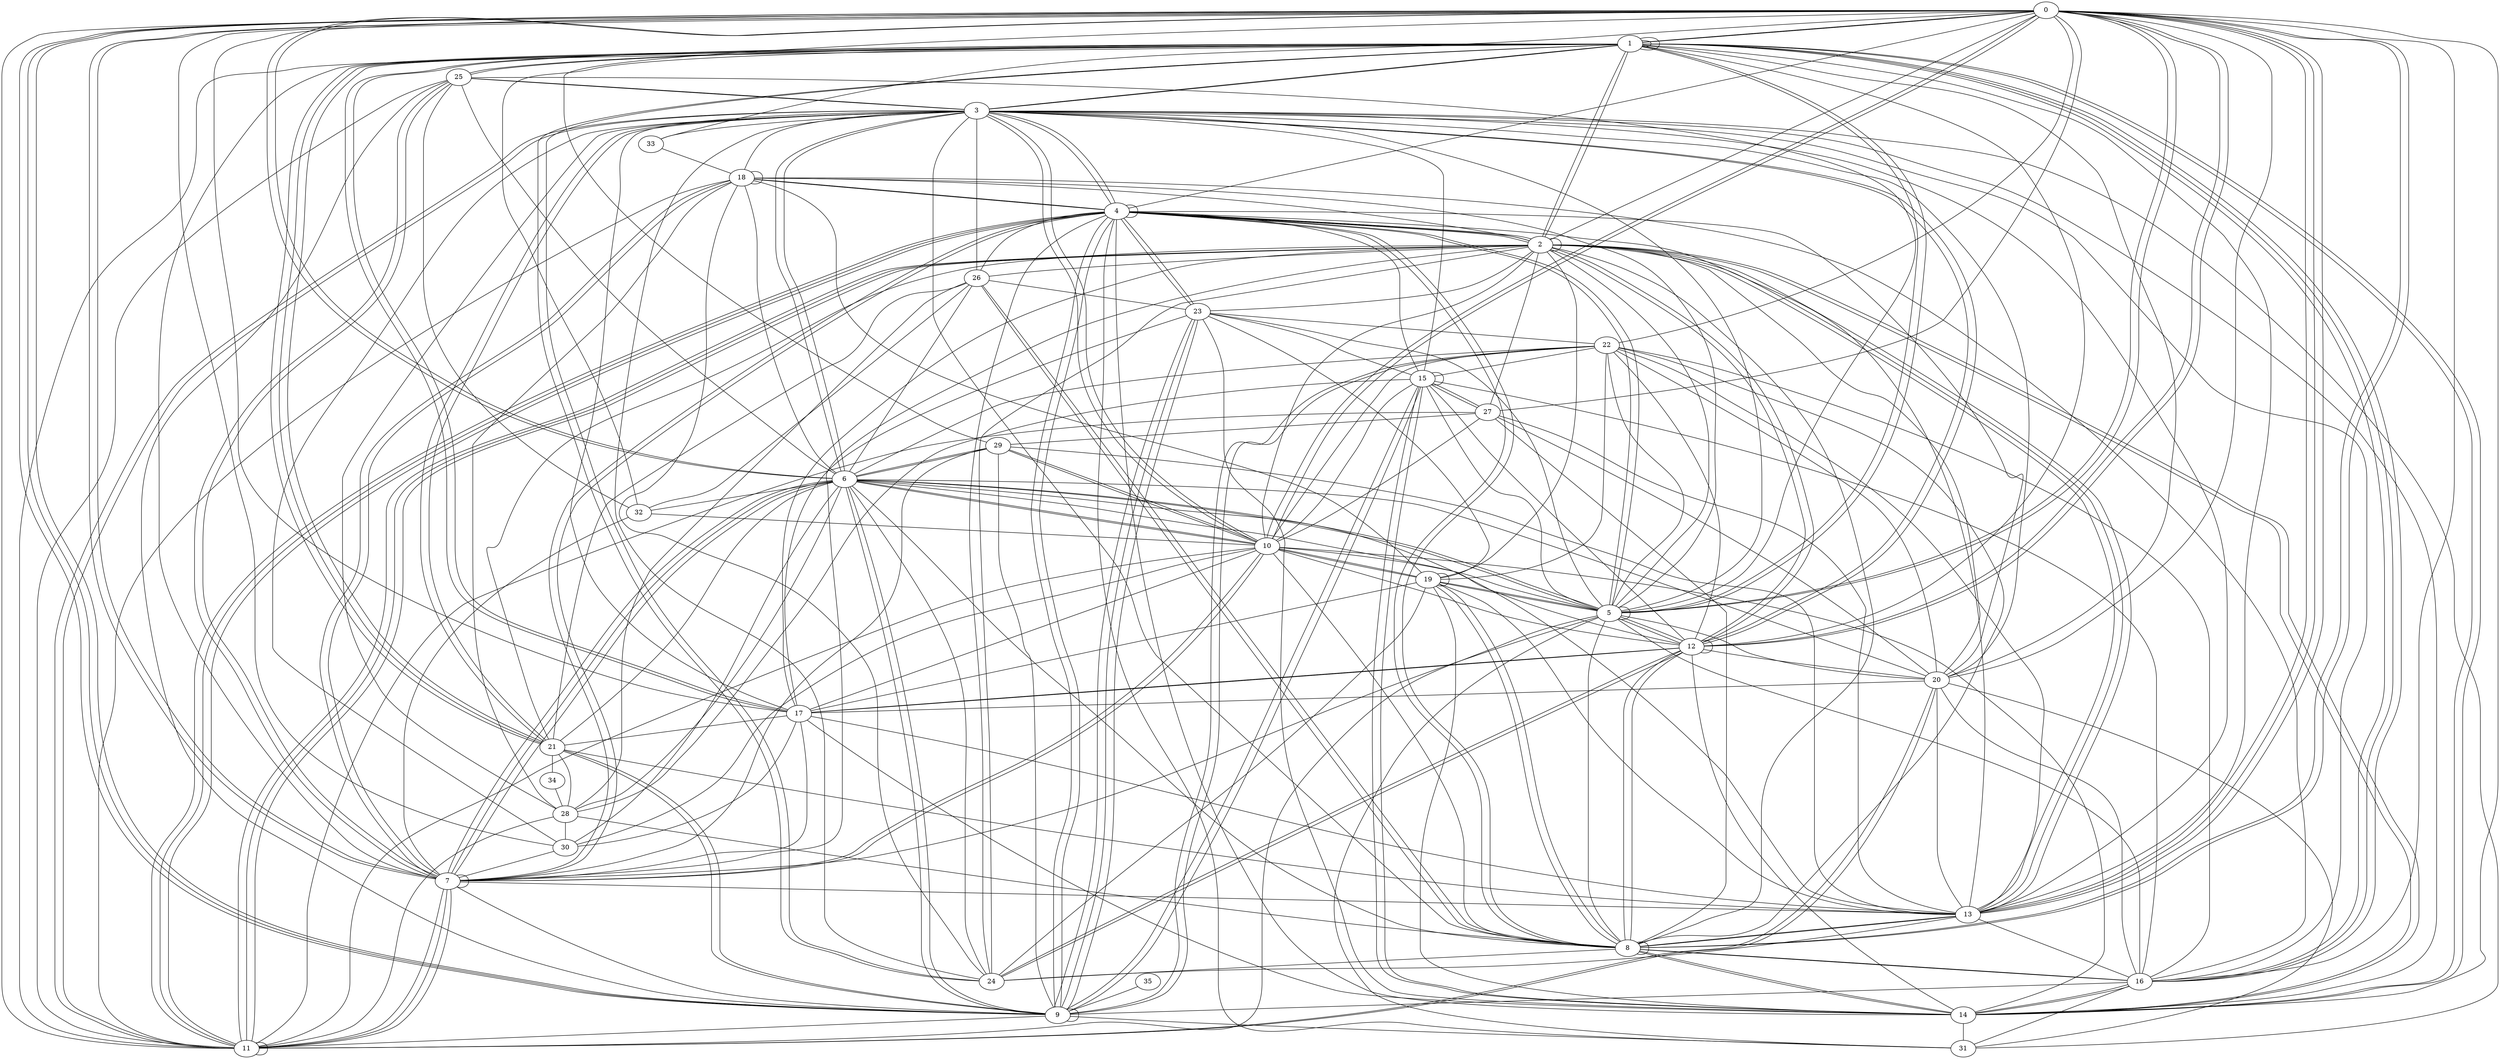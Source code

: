 graph G {
0;
1;
2;
3;
4;
5;
6;
7;
8;
9;
10;
11;
12;
13;
14;
15;
16;
17;
18;
19;
20;
21;
22;
23;
24;
25;
26;
27;
28;
29;
30;
31;
32;
33;
34;
35;
8--19 ;
11--2 ;
17--3 ;
6--10 ;
9--0 ;
3--13 ;
8--19 ;
26--21 ;
5--12 ;
11--25 ;
13--2 ;
17--12 ;
14--17 ;
9--22 ;
21--3 ;
10--22 ;
3--18 ;
15--5 ;
0--8 ;
17--19 ;
5--11 ;
3--12 ;
6--0 ;
18--19 ;
3--28 ;
32--10 ;
12--17 ;
19--10 ;
19--22 ;
15--14 ;
32--7 ;
9--0 ;
2--1 ;
23--9 ;
13--20 ;
7--0 ;
9--22 ;
13--4 ;
18--4 ;
10--7 ;
5--23 ;
10--3 ;
8--5 ;
7--2 ;
5--0 ;
15--23 ;
29--7 ;
8--24 ;
16--1 ;
12--6 ;
22--15 ;
20--4 ;
3--21 ;
2--26 ;
5--22 ;
21--28 ;
0--10 ;
1--25 ;
35--9 ;
6--5 ;
5--2 ;
30--7 ;
24--4 ;
14--1 ;
2--10 ;
18--5 ;
2--4 ;
18--7 ;
11--28 ;
25--32 ;
25--7 ;
28--30 ;
3--11 ;
17--7 ;
16--1 ;
15--16 ;
6--18 ;
24--1 ;
20--11 ;
8--4 ;
27--2 ;
1--1 ;
0--7 ;
15--15 ;
9--4 ;
2--18 ;
4--7 ;
12--3 ;
11--7 ;
16--5 ;
24--13 ;
2--1 ;
10--27 ;
4--3 ;
0--9 ;
3--33 ;
18--11 ;
3--8 ;
0--13 ;
8--13 ;
1--0 ;
7--9 ;
1--16 ;
9--11 ;
12--12 ;
5--10 ;
4--2 ;
0--1 ;
1--25 ;
4--2 ;
6--25 ;
2--21 ;
30--0 ;
10--0 ;
6--9 ;
27--13 ;
30--17 ;
1--7 ;
3--30 ;
27--0 ;
0--13 ;
2--14 ;
7--10 ;
7--4 ;
22--0 ;
30--10 ;
34--28 ;
2--20 ;
24--12 ;
5--19 ;
1--12 ;
21--1 ;
5--12 ;
11--2 ;
7--11 ;
5--4 ;
12--20 ;
11--7 ;
8--28 ;
14--3 ;
9--9 ;
29--6 ;
21--34 ;
11--27 ;
11--2 ;
23--19 ;
15--12 ;
16--31 ;
1--21 ;
24--19 ;
8--4 ;
14--19 ;
6--0 ;
2--19 ;
12--0 ;
1--21 ;
3--15 ;
10--29 ;
24--2 ;
6--21 ;
8--2 ;
12--8 ;
24--12 ;
8--26 ;
16--20 ;
32--1 ;
23--9 ;
32--26 ;
28--15 ;
26--6 ;
21--9 ;
18--18 ;
11--4 ;
20--27 ;
14--15 ;
2--17 ;
9--15 ;
17--1 ;
10--29 ;
28--26 ;
4--4 ;
0--16 ;
20--31 ;
15--27 ;
6--10 ;
3--20 ;
0--11 ;
5--1 ;
0--33 ;
0--8 ;
29--6 ;
4--23 ;
6--9 ;
9--21 ;
3--26 ;
20--6 ;
9--25 ;
16--8 ;
19--5 ;
2--2 ;
13--1 ;
24--1 ;
27--29 ;
13--21 ;
12--14 ;
19--19 ;
2--12 ;
3--10 ;
7--7 ;
3--25 ;
13--19 ;
1--3 ;
25--3 ;
22--6 ;
10--17 ;
3--24 ;
4--11 ;
6--7 ;
5--31 ;
4--11 ;
20--0 ;
3--1 ;
5--6 ;
9--23 ;
9--4 ;
30--6 ;
17--23 ;
31--4 ;
13--0 ;
14--1 ;
2--13 ;
9--31 ;
10--19 ;
13--8 ;
12--10 ;
17--21 ;
6--8 ;
16--14 ;
23--14 ;
15--9 ;
20--5 ;
24--6 ;
13--22 ;
5--5 ;
0--14 ;
11--3 ;
14--31 ;
11--1 ;
17--13 ;
29--9 ;
18--7 ;
1--1 ;
12--22 ;
7--6 ;
22--8 ;
25--7 ;
33--18 ;
3--6 ;
26--4 ;
18--4 ;
5--1 ;
10--14 ;
26--23 ;
10--11 ;
8--16 ;
7--5 ;
7--13 ;
8--26 ;
20--22 ;
5--0 ;
5--25 ;
2--0 ;
0--29 ;
14--16 ;
23--4 ;
23--22 ;
17--0 ;
15--4 ;
14--4 ;
13--2 ;
3--31 ;
6--32 ;
8--8 ;
15--10 ;
6--28 ;
11--11 ;
18--24 ;
18--16 ;
27--15 ;
14--8 ;
6--7 ;
16--13 ;
20--1 ;
18--28 ;
6--3 ;
16--22 ;
3--5 ;
10--8 ;
14--8 ;
0--4 ;
29--13 ;
2--14 ;
8--12 ;
2--23 ;
2--12 ;
4--5 ;
17--1 ;
11--20 ;
20--17 ;
3--4 ;
27--8 ;
16--9 ;
16--3 ;
12--0 ;
13--6 ;
}
